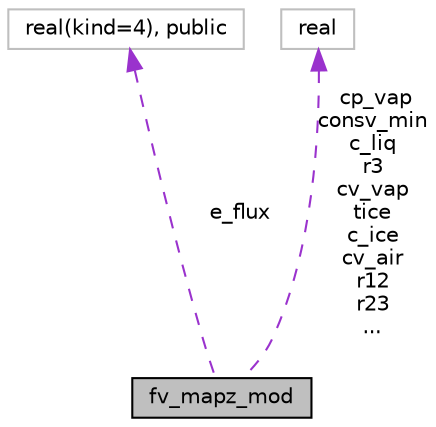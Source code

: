 digraph "fv_mapz_mod"
{
 // INTERACTIVE_SVG=YES
  edge [fontname="Helvetica",fontsize="10",labelfontname="Helvetica",labelfontsize="10"];
  node [fontname="Helvetica",fontsize="10",shape=record];
  Node1 [label="fv_mapz_mod",height=0.2,width=0.4,color="black", fillcolor="grey75", style="filled" fontcolor="black"];
  Node2 -> Node1 [dir="back",color="darkorchid3",fontsize="10",style="dashed",label=" e_flux" ,fontname="Helvetica"];
  Node2 [label="real(kind=4), public",height=0.2,width=0.4,color="grey75", fillcolor="white", style="filled"];
  Node3 -> Node1 [dir="back",color="darkorchid3",fontsize="10",style="dashed",label=" cp_vap\nconsv_min\nc_liq\nr3\ncv_vap\ntice\nc_ice\ncv_air\nr12\nr23\n..." ,fontname="Helvetica"];
  Node3 [label="real",height=0.2,width=0.4,color="grey75", fillcolor="white", style="filled"];
}
